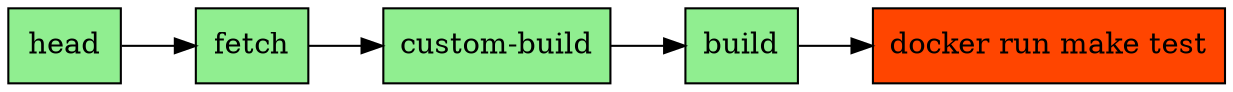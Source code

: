 digraph pipeline {
  node [shape="box"]
  rankdir=LR
  n3 [label="head",fillcolor="#90ee90",style="filled"]
  n2 [label="fetch",fillcolor="#90ee90",style="filled"]
  n1 [label="custom-build",fillcolor="#90ee90",style="filled"]
  n4 [label="build",fillcolor="#90ee90",style="filled"]
  n0 [label="docker run make test",fillcolor="#ff4500",style="filled",tooltip="Failed"]
  n4 -> n0
  n1 -> n4
  n2 -> n1
  n3 -> n2
  }

